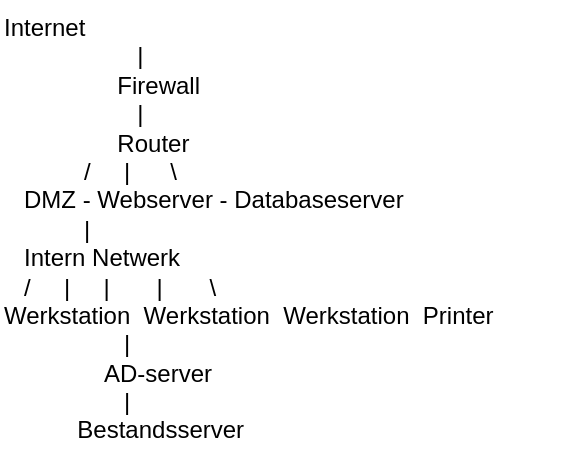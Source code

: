 <mxfile version="22.0.8" type="github">
  <diagram name="Page-1" id="2YBvvXClWsGukQMizWep">
    <mxGraphModel dx="1157" dy="700" grid="1" gridSize="10" guides="1" tooltips="1" connect="1" arrows="1" fold="1" page="1" pageScale="1" pageWidth="850" pageHeight="1100" math="0" shadow="0">
      <root>
        <mxCell id="0" />
        <mxCell id="1" parent="0" />
        <mxCell id="F-EdYQ6J0E4HEBq6YIsB-1" value="Internet&#xa;                    |&#xa;                 Firewall&#xa;                    |&#xa;                 Router&#xa;            /     |      \&#xa;   DMZ - Webserver - Databaseserver&#xa;            |&#xa;   Intern Netwerk&#xa;   /     |     |       |       \&#xa;Werkstation  Werkstation  Werkstation  Printer&#xa;                  |&#xa;               AD-server&#xa;                  |&#xa;           Bestandsserver" style="text;whiteSpace=wrap;" vertex="1" parent="1">
          <mxGeometry x="690" y="50" width="280" height="230" as="geometry" />
        </mxCell>
      </root>
    </mxGraphModel>
  </diagram>
</mxfile>

